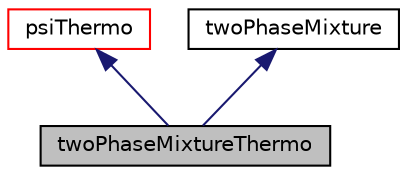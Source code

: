 digraph "twoPhaseMixtureThermo"
{
  bgcolor="transparent";
  edge [fontname="Helvetica",fontsize="10",labelfontname="Helvetica",labelfontsize="10"];
  node [fontname="Helvetica",fontsize="10",shape=record];
  Node1 [label="twoPhaseMixtureThermo",height=0.2,width=0.4,color="black", fillcolor="grey75", style="filled", fontcolor="black"];
  Node2 -> Node1 [dir="back",color="midnightblue",fontsize="10",style="solid",fontname="Helvetica"];
  Node2 [label="psiThermo",height=0.2,width=0.4,color="red",URL="$a02013.html",tooltip="Basic thermodynamic properties based on compressibility. "];
  Node3 -> Node1 [dir="back",color="midnightblue",fontsize="10",style="solid",fontname="Helvetica"];
  Node3 [label="twoPhaseMixture",height=0.2,width=0.4,color="black",URL="$a02712.html",tooltip="A two-phase mixture model. "];
}
